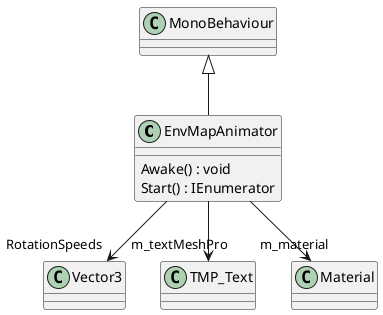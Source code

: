 @startuml
class EnvMapAnimator {
    Awake() : void
    Start() : IEnumerator
}
MonoBehaviour <|-- EnvMapAnimator
EnvMapAnimator --> "RotationSpeeds" Vector3
EnvMapAnimator --> "m_textMeshPro" TMP_Text
EnvMapAnimator --> "m_material" Material
@enduml
